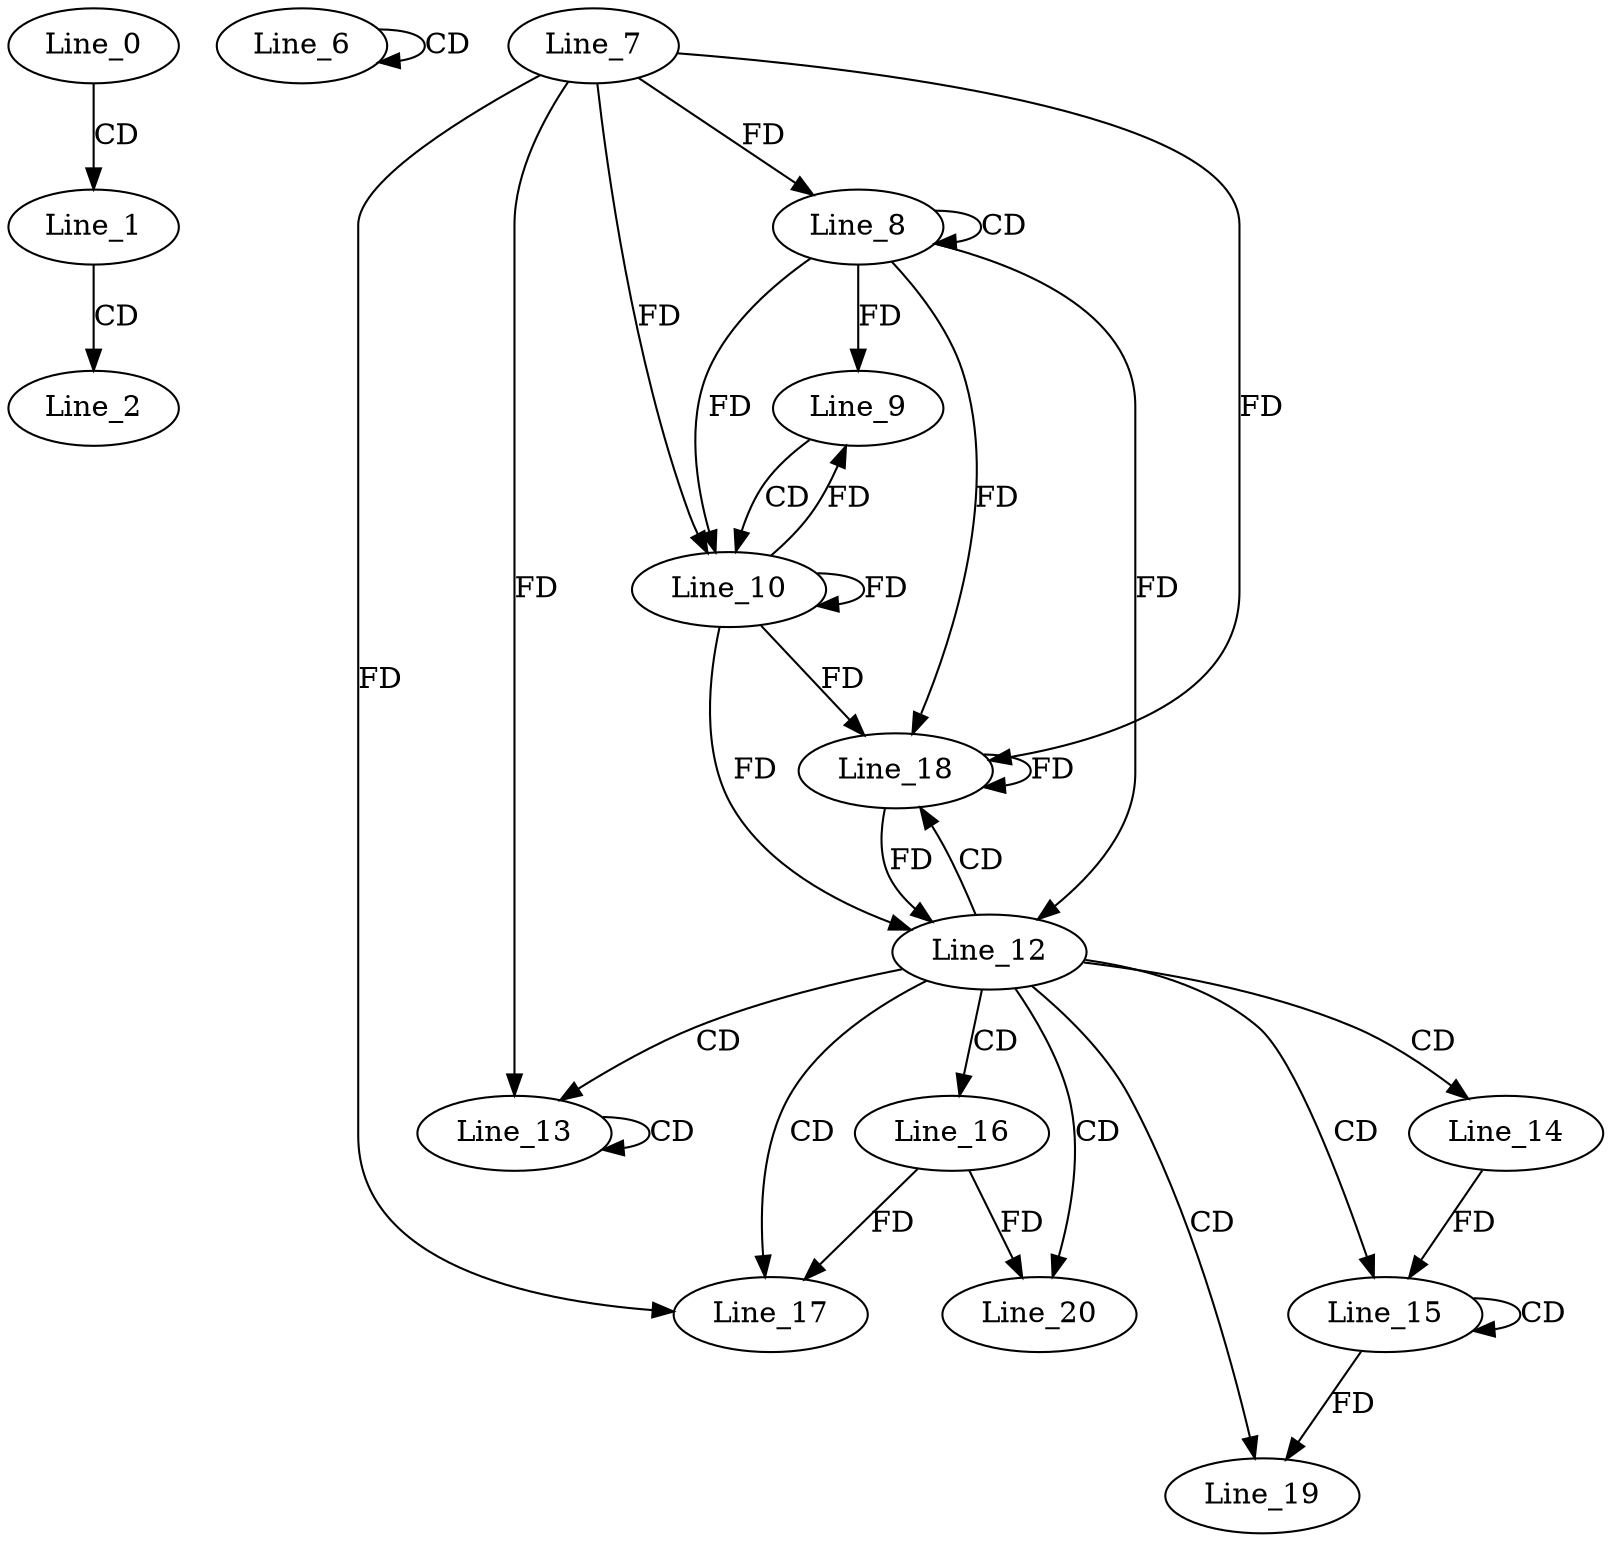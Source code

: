 digraph G {
  Line_0;
  Line_1;
  Line_2;
  Line_6;
  Line_6;
  Line_8;
  Line_8;
  Line_7;
  Line_9;
  Line_10;
  Line_10;
  Line_12;
  Line_13;
  Line_13;
  Line_14;
  Line_15;
  Line_15;
  Line_16;
  Line_17;
  Line_18;
  Line_18;
  Line_19;
  Line_20;
  Line_20;
  Line_0 -> Line_1 [ label="CD" ];
  Line_1 -> Line_2 [ label="CD" ];
  Line_6 -> Line_6 [ label="CD" ];
  Line_8 -> Line_8 [ label="CD" ];
  Line_7 -> Line_8 [ label="FD" ];
  Line_8 -> Line_9 [ label="FD" ];
  Line_9 -> Line_10 [ label="CD" ];
  Line_10 -> Line_10 [ label="FD" ];
  Line_8 -> Line_10 [ label="FD" ];
  Line_7 -> Line_10 [ label="FD" ];
  Line_10 -> Line_12 [ label="FD" ];
  Line_8 -> Line_12 [ label="FD" ];
  Line_12 -> Line_13 [ label="CD" ];
  Line_13 -> Line_13 [ label="CD" ];
  Line_7 -> Line_13 [ label="FD" ];
  Line_12 -> Line_14 [ label="CD" ];
  Line_12 -> Line_15 [ label="CD" ];
  Line_15 -> Line_15 [ label="CD" ];
  Line_14 -> Line_15 [ label="FD" ];
  Line_12 -> Line_16 [ label="CD" ];
  Line_12 -> Line_17 [ label="CD" ];
  Line_7 -> Line_17 [ label="FD" ];
  Line_16 -> Line_17 [ label="FD" ];
  Line_12 -> Line_18 [ label="CD" ];
  Line_18 -> Line_18 [ label="FD" ];
  Line_10 -> Line_18 [ label="FD" ];
  Line_8 -> Line_18 [ label="FD" ];
  Line_7 -> Line_18 [ label="FD" ];
  Line_12 -> Line_19 [ label="CD" ];
  Line_15 -> Line_19 [ label="FD" ];
  Line_12 -> Line_20 [ label="CD" ];
  Line_16 -> Line_20 [ label="FD" ];
  Line_10 -> Line_9 [ label="FD" ];
  Line_18 -> Line_12 [ label="FD" ];
}
